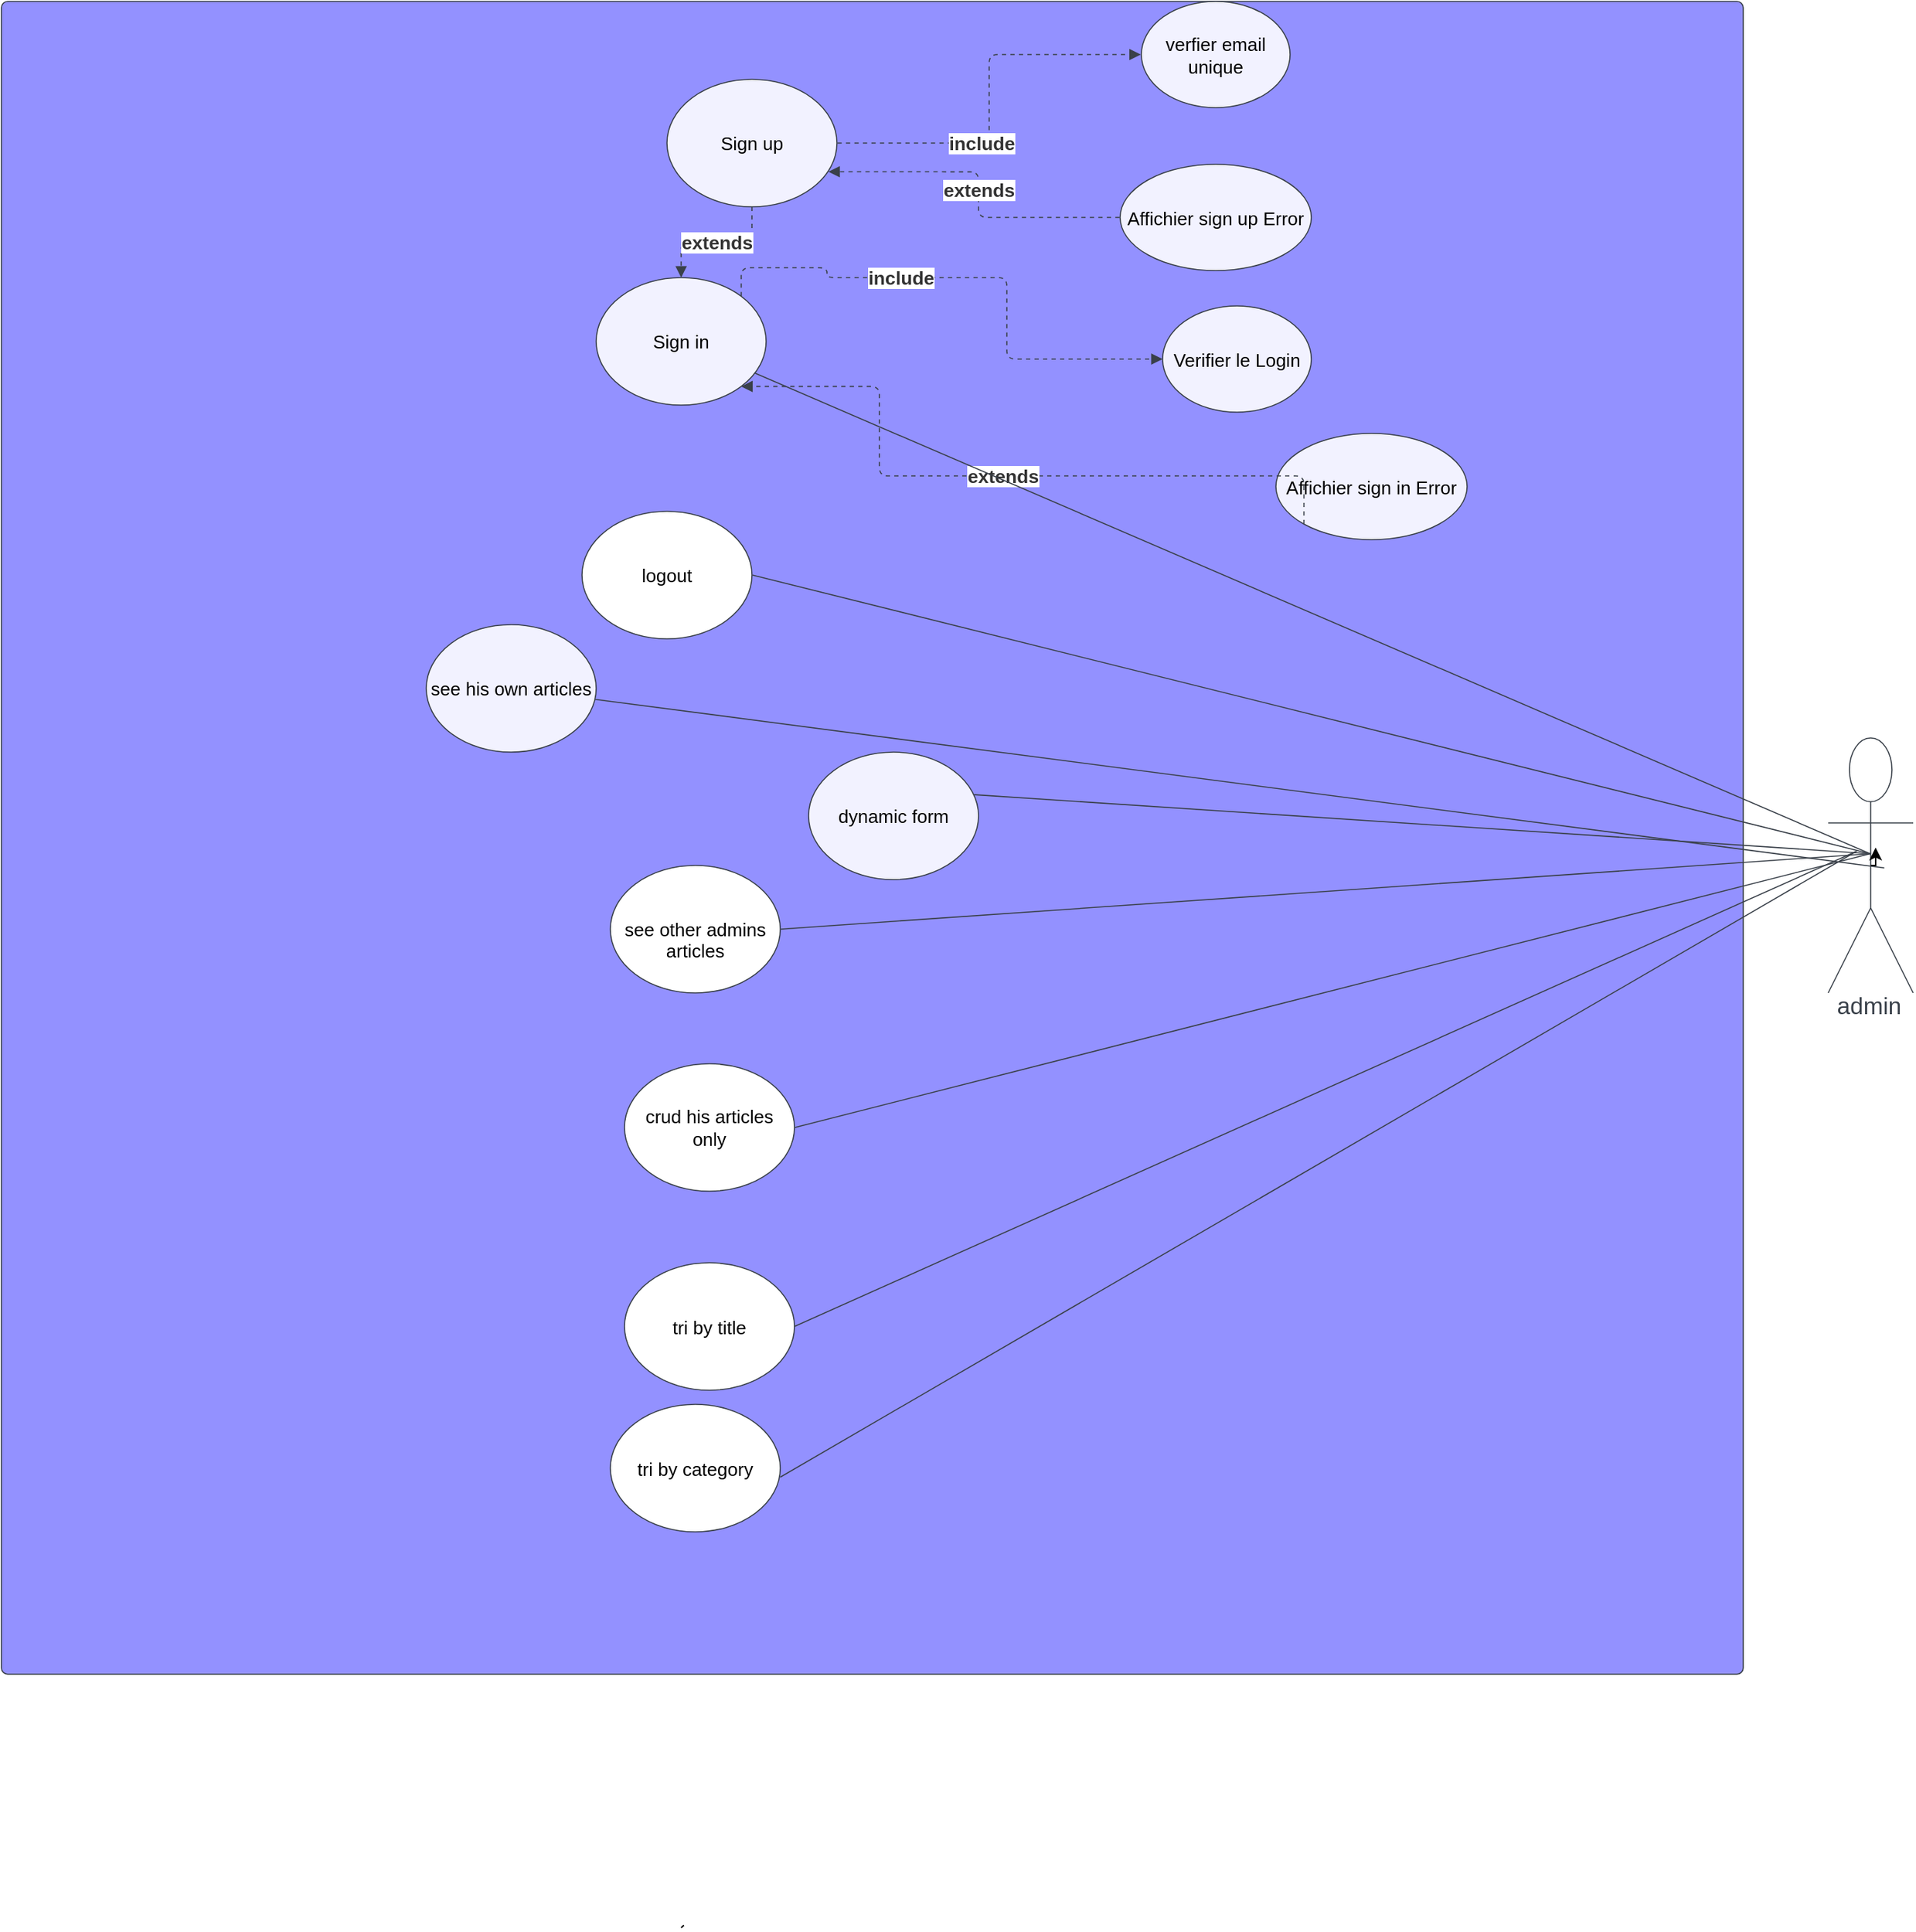<mxfile version="20.8.10" type="device"><diagram id="V7uNuJelQm5kcV2lfRzm" name="Page-1"><mxGraphModel dx="2068" dy="4060" grid="1" gridSize="10" guides="1" tooltips="1" connect="1" arrows="1" fold="1" page="1" pageScale="1" pageWidth="1200" pageHeight="1600" math="0" shadow="0"><root><mxCell id="0"/><mxCell id="1" parent="0"/><UserObject label="" lucidchartObjectId="WwL~f1fVtr~X" id="pAOpR8gL6AzcXt_7lyp2-1"><mxCell style="html=1;overflow=block;blockSpacing=1;whiteSpace=wrap;container=1;pointerEvents=0;collapsible=0;recursiveResize=0;fontSize=16.7;fontColor=#3a414a;spacing=0;strokeColor=#3a414a;strokeOpacity=100;fillOpacity=100;rounded=1;absoluteArcSize=1;arcSize=9;fillColor=#9391ff;strokeWidth=0.8;" parent="1" vertex="1"><mxGeometry x="690" y="-1670" width="1230" height="1181" as="geometry"/></mxCell></UserObject><UserObject label="" lucidchartObjectId="tQ2~HA3BaWpf" id="pAOpR8gL6AzcXt_7lyp2-2"><mxCell style="html=1;jettySize=18;whiteSpace=wrap;fontSize=13;strokeColor=#3a414a;strokeOpacity=100;dashed=1;fixDash=1;strokeWidth=0.8;rounded=1;arcSize=12;edgeStyle=orthogonalEdgeStyle;startArrow=none;endArrow=block;endFill=1;exitX=1;exitY=0;entryX=0;entryY=0.5;entryDx=0;entryDy=0;exitDx=0;exitDy=0;" parent="pAOpR8gL6AzcXt_7lyp2-1" source="pAOpR8gL6AzcXt_7lyp2-9" target="pAOpR8gL6AzcXt_7lyp2-8" edge="1"><mxGeometry width="100" height="100" relative="1" as="geometry"><Array as="points"><mxPoint x="583" y="188"/><mxPoint x="583" y="195"/><mxPoint x="710" y="195"/><mxPoint x="710" y="253"/></Array><mxPoint x="431.0" y="254.0" as="sourcePoint"/><mxPoint x="550.22" y="231.5" as="targetPoint"/></mxGeometry></mxCell></UserObject><mxCell id="pAOpR8gL6AzcXt_7lyp2-3" value="include" style="text;html=1;resizable=0;labelBackgroundColor=default;align=center;verticalAlign=middle;fontStyle=1;fontColor=#333333;fontSize=13.3;" parent="pAOpR8gL6AzcXt_7lyp2-2" vertex="1"><mxGeometry x="-0.268" relative="1" as="geometry"/></mxCell><UserObject label="Affichier  sign in Error" lucidchartObjectId="t9Y~fRcxpFrP" id="pAOpR8gL6AzcXt_7lyp2-4"><mxCell style="html=1;overflow=block;blockSpacing=1;whiteSpace=wrap;ellipse;fontSize=13;spacing=3.8;strokeColor=#3a414a;strokeOpacity=100;fillOpacity=100;rounded=1;absoluteArcSize=1;arcSize=9;fillColor=#f2f2ff;strokeWidth=0.8;" parent="pAOpR8gL6AzcXt_7lyp2-1" vertex="1"><mxGeometry x="900" y="305" width="135" height="75" as="geometry"/></mxCell></UserObject><UserObject label="&lt;br&gt;see other admins articles&lt;br&gt;" lucidchartObjectId="sHL~hFCpv.Ey" id="pAOpR8gL6AzcXt_7lyp2-5"><mxCell style="html=1;overflow=block;blockSpacing=1;whiteSpace=wrap;ellipse;fontSize=13;spacing=3.8;strokeColor=#3a414a;strokeOpacity=100;rounded=1;absoluteArcSize=1;arcSize=9;strokeWidth=0.8;" parent="pAOpR8gL6AzcXt_7lyp2-1" vertex="1"><mxGeometry x="430" y="610" width="120" height="90" as="geometry"/></mxCell></UserObject><UserObject label="crud his articles only" lucidchartObjectId="6TY~gf8Y0vRb" id="pAOpR8gL6AzcXt_7lyp2-7"><mxCell style="html=1;overflow=block;blockSpacing=1;whiteSpace=wrap;ellipse;fontSize=13;spacing=3.8;strokeColor=#3a414a;strokeOpacity=100;rounded=1;absoluteArcSize=1;arcSize=9;strokeWidth=0.8;" parent="pAOpR8gL6AzcXt_7lyp2-1" vertex="1"><mxGeometry x="440" y="750" width="120" height="90" as="geometry"/></mxCell></UserObject><UserObject label="Verifier le  Login" lucidchartObjectId="R04~_L7kbmOG" id="pAOpR8gL6AzcXt_7lyp2-8"><mxCell style="html=1;overflow=block;blockSpacing=1;whiteSpace=wrap;ellipse;fontSize=13;spacing=3.8;strokeColor=#3a414a;strokeOpacity=100;fillOpacity=100;rounded=1;absoluteArcSize=1;arcSize=9;fillColor=#f2f2ff;strokeWidth=0.8;" parent="pAOpR8gL6AzcXt_7lyp2-1" vertex="1"><mxGeometry x="820" y="215" width="105" height="75" as="geometry"/></mxCell></UserObject><UserObject label="Sign in" lucidchartObjectId="R04~IWldYmFP" id="pAOpR8gL6AzcXt_7lyp2-9"><mxCell style="html=1;overflow=block;blockSpacing=1;whiteSpace=wrap;ellipse;fontSize=13;spacing=3.8;strokeColor=#3a414a;strokeOpacity=100;fillOpacity=100;rounded=1;absoluteArcSize=1;arcSize=9;fillColor=#f2f2ff;strokeWidth=0.8;" parent="pAOpR8gL6AzcXt_7lyp2-1" vertex="1"><mxGeometry x="420" y="195" width="120" height="90" as="geometry"/></mxCell></UserObject><UserObject label="" lucidchartObjectId="uR2~YgfLLIHb" id="pAOpR8gL6AzcXt_7lyp2-10"><mxCell style="html=1;jettySize=18;whiteSpace=wrap;fontSize=13;strokeColor=#3a414a;strokeOpacity=100;dashed=1;fixDash=1;strokeWidth=0.8;rounded=1;arcSize=12;edgeStyle=orthogonalEdgeStyle;startArrow=none;endArrow=block;endFill=1;exitX=0;exitY=1;entryX=1;entryY=1;entryDx=0;entryDy=0;exitDx=0;exitDy=0;" parent="pAOpR8gL6AzcXt_7lyp2-1" source="pAOpR8gL6AzcXt_7lyp2-4" target="pAOpR8gL6AzcXt_7lyp2-9" edge="1"><mxGeometry width="100" height="100" relative="1" as="geometry"><Array as="points"><mxPoint x="849" y="335"/><mxPoint x="620" y="335"/><mxPoint x="620" y="252"/></Array><mxPoint x="605.595" y="377.25" as="sourcePoint"/><mxPoint x="450" y="330.0" as="targetPoint"/></mxGeometry></mxCell></UserObject><mxCell id="pAOpR8gL6AzcXt_7lyp2-11" value="extends" style="text;html=1;resizable=0;labelBackgroundColor=default;align=center;verticalAlign=middle;fontStyle=1;fontColor=#333333;fontSize=13.3;" parent="pAOpR8gL6AzcXt_7lyp2-10" vertex="1"><mxGeometry relative="1" as="geometry"/></mxCell><UserObject label="Affichier  sign up Error" lucidchartObjectId="t9Y~fRcxpFrP" id="pAOpR8gL6AzcXt_7lyp2-12"><mxCell style="html=1;overflow=block;blockSpacing=1;whiteSpace=wrap;ellipse;fontSize=13;spacing=3.8;strokeColor=#3a414a;strokeOpacity=100;fillOpacity=100;rounded=1;absoluteArcSize=1;arcSize=9;fillColor=#f2f2ff;strokeWidth=0.8;" parent="pAOpR8gL6AzcXt_7lyp2-1" vertex="1"><mxGeometry x="790" y="115" width="135" height="75" as="geometry"/></mxCell></UserObject><UserObject label="verfier email unique" lucidchartObjectId="_8Y~ylj85JAO" id="pAOpR8gL6AzcXt_7lyp2-13"><mxCell style="html=1;overflow=block;blockSpacing=1;whiteSpace=wrap;ellipse;fontSize=13;spacing=3.8;strokeColor=#3a414a;strokeOpacity=100;fillOpacity=100;rounded=1;absoluteArcSize=1;arcSize=9;fillColor=#f2f2ff;strokeWidth=0.8;" parent="pAOpR8gL6AzcXt_7lyp2-1" vertex="1"><mxGeometry x="805" width="105" height="75" as="geometry"/></mxCell></UserObject><UserObject label="Sign up" lucidchartObjectId="6zL~gIPZ2NpY" id="pAOpR8gL6AzcXt_7lyp2-14"><mxCell style="html=1;overflow=block;blockSpacing=1;whiteSpace=wrap;ellipse;fontSize=13;spacing=3.8;strokeColor=#3a414a;strokeOpacity=100;fillOpacity=100;rounded=1;absoluteArcSize=1;arcSize=9;fillColor=#f2f2ff;strokeWidth=0.8;" parent="pAOpR8gL6AzcXt_7lyp2-1" vertex="1"><mxGeometry x="470" y="55" width="120" height="90" as="geometry"/></mxCell></UserObject><UserObject label="" lucidchartObjectId="tQ2~HA3BaWpf" id="pAOpR8gL6AzcXt_7lyp2-15"><mxCell style="html=1;jettySize=18;whiteSpace=wrap;fontSize=13;strokeColor=#3a414a;strokeOpacity=100;dashed=1;fixDash=1;strokeWidth=0.8;rounded=1;arcSize=12;edgeStyle=orthogonalEdgeStyle;startArrow=none;endArrow=block;endFill=1;exitX=1.003;exitY=0.5;exitPerimeter=0;entryX=-0.004;entryY=0.5;entryPerimeter=0;" parent="pAOpR8gL6AzcXt_7lyp2-1" source="pAOpR8gL6AzcXt_7lyp2-14" target="pAOpR8gL6AzcXt_7lyp2-13" edge="1"><mxGeometry width="100" height="100" relative="1" as="geometry"><Array as="points"/></mxGeometry></mxCell></UserObject><mxCell id="pAOpR8gL6AzcXt_7lyp2-16" value="include" style="text;html=1;resizable=0;labelBackgroundColor=default;align=center;verticalAlign=middle;fontStyle=1;fontColor=#333333;fontSize=13.3;" parent="pAOpR8gL6AzcXt_7lyp2-15" vertex="1"><mxGeometry x="-0.268" relative="1" as="geometry"/></mxCell><UserObject label="" lucidchartObjectId="uR2~YgfLLIHb" id="pAOpR8gL6AzcXt_7lyp2-17"><mxCell style="html=1;jettySize=18;whiteSpace=wrap;fontSize=13;strokeColor=#3a414a;strokeOpacity=100;dashed=1;fixDash=1;strokeWidth=0.8;rounded=1;arcSize=12;edgeStyle=orthogonalEdgeStyle;startArrow=none;endArrow=block;endFill=1;exitX=-0.003;exitY=0.5;exitPerimeter=0;entryX=0.95;entryY=0.725;entryPerimeter=0;" parent="pAOpR8gL6AzcXt_7lyp2-1" source="pAOpR8gL6AzcXt_7lyp2-12" target="pAOpR8gL6AzcXt_7lyp2-14" edge="1"><mxGeometry width="100" height="100" relative="1" as="geometry"><Array as="points"/></mxGeometry></mxCell></UserObject><mxCell id="pAOpR8gL6AzcXt_7lyp2-18" value="extends" style="text;html=1;resizable=0;labelBackgroundColor=default;align=center;verticalAlign=middle;fontStyle=1;fontColor=#333333;fontSize=13.3;" parent="pAOpR8gL6AzcXt_7lyp2-17" vertex="1"><mxGeometry relative="1" as="geometry"/></mxCell><UserObject label="" lucidchartObjectId="uR2~YgfLLIHb" id="pAOpR8gL6AzcXt_7lyp2-22"><mxCell style="html=1;jettySize=18;whiteSpace=wrap;fontSize=13;strokeColor=#3a414a;strokeOpacity=100;dashed=1;fixDash=1;strokeWidth=0.8;rounded=1;arcSize=12;edgeStyle=orthogonalEdgeStyle;startArrow=none;endArrow=block;endFill=1;entryX=0.5;entryY=0;entryDx=0;entryDy=0;" parent="pAOpR8gL6AzcXt_7lyp2-1" source="pAOpR8gL6AzcXt_7lyp2-14" target="pAOpR8gL6AzcXt_7lyp2-9" edge="1"><mxGeometry width="100" height="100" relative="1" as="geometry"><Array as="points"/><mxPoint x="460" y="205" as="sourcePoint"/><mxPoint x="284.2" y="175" as="targetPoint"/></mxGeometry></mxCell></UserObject><mxCell id="pAOpR8gL6AzcXt_7lyp2-23" value="extends" style="text;html=1;resizable=0;labelBackgroundColor=default;align=center;verticalAlign=middle;fontStyle=1;fontColor=#333333;fontSize=13.3;" parent="pAOpR8gL6AzcXt_7lyp2-22" vertex="1"><mxGeometry relative="1" as="geometry"/></mxCell><UserObject label="dynamic form" lucidchartObjectId="qHL~eKGGqEaz" id="pAOpR8gL6AzcXt_7lyp2-24"><mxCell style="html=1;overflow=block;blockSpacing=1;whiteSpace=wrap;ellipse;fontSize=13;spacing=3.8;strokeColor=#3a414a;strokeOpacity=100;fillOpacity=100;rounded=1;absoluteArcSize=1;arcSize=9;fillColor=#f2f2ff;strokeWidth=0.8;" parent="pAOpR8gL6AzcXt_7lyp2-1" vertex="1"><mxGeometry x="570" y="530" width="120" height="90" as="geometry"/></mxCell></UserObject><UserObject label="logout" lucidchartObjectId="lHL~nA3YFMXg" id="pAOpR8gL6AzcXt_7lyp2-25"><mxCell style="html=1;overflow=block;blockSpacing=1;whiteSpace=wrap;ellipse;fontSize=13;spacing=3.8;strokeColor=#3a414a;strokeOpacity=100;rounded=1;absoluteArcSize=1;arcSize=9;strokeWidth=0.8;" parent="pAOpR8gL6AzcXt_7lyp2-1" vertex="1"><mxGeometry x="410" y="360" width="120" height="90" as="geometry"/></mxCell></UserObject><UserObject label="tri by title" lucidchartObjectId="6TY~gf8Y0vRb" id="0HeJv69CL-zHOiq2_ARJ-2"><mxCell style="html=1;overflow=block;blockSpacing=1;whiteSpace=wrap;ellipse;fontSize=13;spacing=3.8;strokeColor=#3a414a;strokeOpacity=100;rounded=1;absoluteArcSize=1;arcSize=9;strokeWidth=0.8;" vertex="1" parent="pAOpR8gL6AzcXt_7lyp2-1"><mxGeometry x="440" y="890.5" width="120" height="90" as="geometry"/></mxCell></UserObject><UserObject label="tri by category&lt;br&gt;" lucidchartObjectId="6TY~gf8Y0vRb" id="0HeJv69CL-zHOiq2_ARJ-7"><mxCell style="html=1;overflow=block;blockSpacing=1;whiteSpace=wrap;ellipse;fontSize=13;spacing=3.8;strokeColor=#3a414a;strokeOpacity=100;rounded=1;absoluteArcSize=1;arcSize=9;strokeWidth=0.8;" vertex="1" parent="pAOpR8gL6AzcXt_7lyp2-1"><mxGeometry x="430" y="990.5" width="120" height="90" as="geometry"/></mxCell></UserObject><UserObject label="" lucidchartObjectId="rYY~-Gth7mYF" id="0HeJv69CL-zHOiq2_ARJ-8"><mxCell style="html=1;jettySize=18;whiteSpace=wrap;fontSize=13;strokeColor=#3a414a;strokeOpacity=100;strokeWidth=0.8;rounded=0;startArrow=none;endArrow=none;entryX=1.003;entryY=0.5;entryPerimeter=0;" edge="1" parent="pAOpR8gL6AzcXt_7lyp2-1"><mxGeometry width="100" height="100" relative="1" as="geometry"><Array as="points"/><mxPoint x="1310" y="600" as="sourcePoint"/><mxPoint x="550.0" y="1041.89" as="targetPoint"/></mxGeometry></mxCell></UserObject><UserObject label="see his own articles" lucidchartObjectId="qHL~eKGGqEaz" id="0HeJv69CL-zHOiq2_ARJ-10"><mxCell style="html=1;overflow=block;blockSpacing=1;whiteSpace=wrap;ellipse;fontSize=13;spacing=3.8;strokeColor=#3a414a;strokeOpacity=100;fillOpacity=100;rounded=1;absoluteArcSize=1;arcSize=9;fillColor=#f2f2ff;strokeWidth=0.8;" vertex="1" parent="pAOpR8gL6AzcXt_7lyp2-1"><mxGeometry x="300" y="440" width="120" height="90" as="geometry"/></mxCell></UserObject><UserObject label="admin" lucidchartObjectId="ExL~Doz4EXM2" id="pAOpR8gL6AzcXt_7lyp2-26"><mxCell style="html=1;overflow=block;blockSpacing=1;shape=umlActor;labelPosition=center;verticalLabelPosition=bottom;verticalAlign=top;whiteSpace=nowrap;fontSize=16.7;fontColor=#3a414a;spacing=0;strokeColor=#3a414a;strokeOpacity=100;rounded=1;absoluteArcSize=1;arcSize=9;strokeWidth=0.8;" parent="1" vertex="1"><mxGeometry x="1980" y="-1150" width="60" height="180" as="geometry"/></mxCell></UserObject><UserObject label="" lucidchartObjectId="fIL~aBcUFOe5" id="pAOpR8gL6AzcXt_7lyp2-31"><mxCell style="html=1;jettySize=18;whiteSpace=wrap;fontSize=13;strokeColor=#3a414a;strokeOpacity=100;strokeWidth=0.8;rounded=0;startArrow=none;endArrow=none;exitX=0.494;exitY=0.454;exitPerimeter=0;" parent="1" source="pAOpR8gL6AzcXt_7lyp2-26" target="pAOpR8gL6AzcXt_7lyp2-9" edge="1"><mxGeometry width="100" height="100" relative="1" as="geometry"><Array as="points"/><mxPoint x="1290.36" y="-665" as="targetPoint"/></mxGeometry></mxCell></UserObject><UserObject label="" lucidchartObjectId="vWY~Ctv~CwOu" id="pAOpR8gL6AzcXt_7lyp2-33"><mxCell style="html=1;jettySize=18;whiteSpace=wrap;fontSize=13;strokeColor=#3a414a;strokeOpacity=100;strokeWidth=0.8;rounded=0;startArrow=none;endArrow=none;exitX=0.494;exitY=0.454;exitPerimeter=0;entryX=1.003;entryY=0.5;entryPerimeter=0;" parent="1" source="pAOpR8gL6AzcXt_7lyp2-26" target="pAOpR8gL6AzcXt_7lyp2-25" edge="1"><mxGeometry width="100" height="100" relative="1" as="geometry"><Array as="points"/></mxGeometry></mxCell></UserObject><UserObject label="" lucidchartObjectId="FWY~f9NL.Xs5" id="pAOpR8gL6AzcXt_7lyp2-34"><mxCell style="html=1;jettySize=18;whiteSpace=wrap;fontSize=13;strokeColor=#3a414a;strokeOpacity=100;strokeWidth=0.8;rounded=0;startArrow=none;endArrow=none;exitX=0.494;exitY=0.454;exitPerimeter=0;entryX=0.975;entryY=0.334;entryPerimeter=0;" parent="1" source="pAOpR8gL6AzcXt_7lyp2-26" target="pAOpR8gL6AzcXt_7lyp2-24" edge="1"><mxGeometry width="100" height="100" relative="1" as="geometry"><Array as="points"/></mxGeometry></mxCell></UserObject><UserObject label="" lucidchartObjectId="oXY~rGzYB1nG" id="pAOpR8gL6AzcXt_7lyp2-35"><mxCell style="html=1;jettySize=18;whiteSpace=wrap;fontSize=13;strokeColor=#3a414a;strokeOpacity=100;strokeWidth=0.8;rounded=0;startArrow=none;endArrow=none;exitX=0.494;exitY=0.454;exitPerimeter=0;entryX=1.003;entryY=0.5;entryPerimeter=0;" parent="1" source="pAOpR8gL6AzcXt_7lyp2-26" target="pAOpR8gL6AzcXt_7lyp2-5" edge="1"><mxGeometry width="100" height="100" relative="1" as="geometry"><Array as="points"/></mxGeometry></mxCell></UserObject><UserObject label="" lucidchartObjectId="rYY~-Gth7mYF" id="pAOpR8gL6AzcXt_7lyp2-36"><mxCell style="html=1;jettySize=18;whiteSpace=wrap;fontSize=13;strokeColor=#3a414a;strokeOpacity=100;strokeWidth=0.8;rounded=0;startArrow=none;endArrow=none;exitX=0.494;exitY=0.454;exitPerimeter=0;entryX=1.003;entryY=0.5;entryPerimeter=0;" parent="1" source="pAOpR8gL6AzcXt_7lyp2-26" target="pAOpR8gL6AzcXt_7lyp2-7" edge="1"><mxGeometry width="100" height="100" relative="1" as="geometry"><Array as="points"/></mxGeometry></mxCell></UserObject><mxCell id="pAOpR8gL6AzcXt_7lyp2-41" value="" style="endArrow=none;html=1;rounded=0;" parent="1" edge="1"><mxGeometry width="50" height="50" relative="1" as="geometry"><mxPoint x="1170" y="-310" as="sourcePoint"/><mxPoint x="1171.92" y="-311.707" as="targetPoint"/></mxGeometry></mxCell><mxCell id="0HeJv69CL-zHOiq2_ARJ-1" style="edgeStyle=orthogonalEdgeStyle;rounded=0;orthogonalLoop=1;jettySize=auto;html=1;exitX=0.5;exitY=0.5;exitDx=0;exitDy=0;exitPerimeter=0;entryX=0.558;entryY=0.43;entryDx=0;entryDy=0;entryPerimeter=0;" edge="1" parent="1" source="pAOpR8gL6AzcXt_7lyp2-26" target="pAOpR8gL6AzcXt_7lyp2-26"><mxGeometry relative="1" as="geometry"/></mxCell><UserObject label="" lucidchartObjectId="rYY~-Gth7mYF" id="0HeJv69CL-zHOiq2_ARJ-9"><mxCell style="html=1;jettySize=18;whiteSpace=wrap;fontSize=13;strokeColor=#3a414a;strokeOpacity=100;strokeWidth=0.8;rounded=0;startArrow=none;endArrow=none;entryX=1;entryY=0.5;entryDx=0;entryDy=0;" edge="1" parent="1" target="0HeJv69CL-zHOiq2_ARJ-2"><mxGeometry width="100" height="100" relative="1" as="geometry"><Array as="points"><mxPoint x="2000" y="-1070"/></Array><mxPoint x="2000" y="-1070" as="sourcePoint"/><mxPoint x="1260" y="-709.11" as="targetPoint"/></mxGeometry></mxCell></UserObject><UserObject label="" lucidchartObjectId="vWY~Ctv~CwOu" id="0HeJv69CL-zHOiq2_ARJ-12"><mxCell style="html=1;jettySize=18;whiteSpace=wrap;fontSize=13;strokeColor=#3a414a;strokeOpacity=100;strokeWidth=0.8;rounded=0;startArrow=none;endArrow=none;exitX=0.494;exitY=0.454;exitPerimeter=0;" edge="1" parent="1" target="0HeJv69CL-zHOiq2_ARJ-10"><mxGeometry width="100" height="100" relative="1" as="geometry"><Array as="points"/><mxPoint x="2019.64" y="-1058.28" as="sourcePoint"/><mxPoint x="1440" y="-1140" as="targetPoint"/></mxGeometry></mxCell></UserObject></root></mxGraphModel></diagram></mxfile>